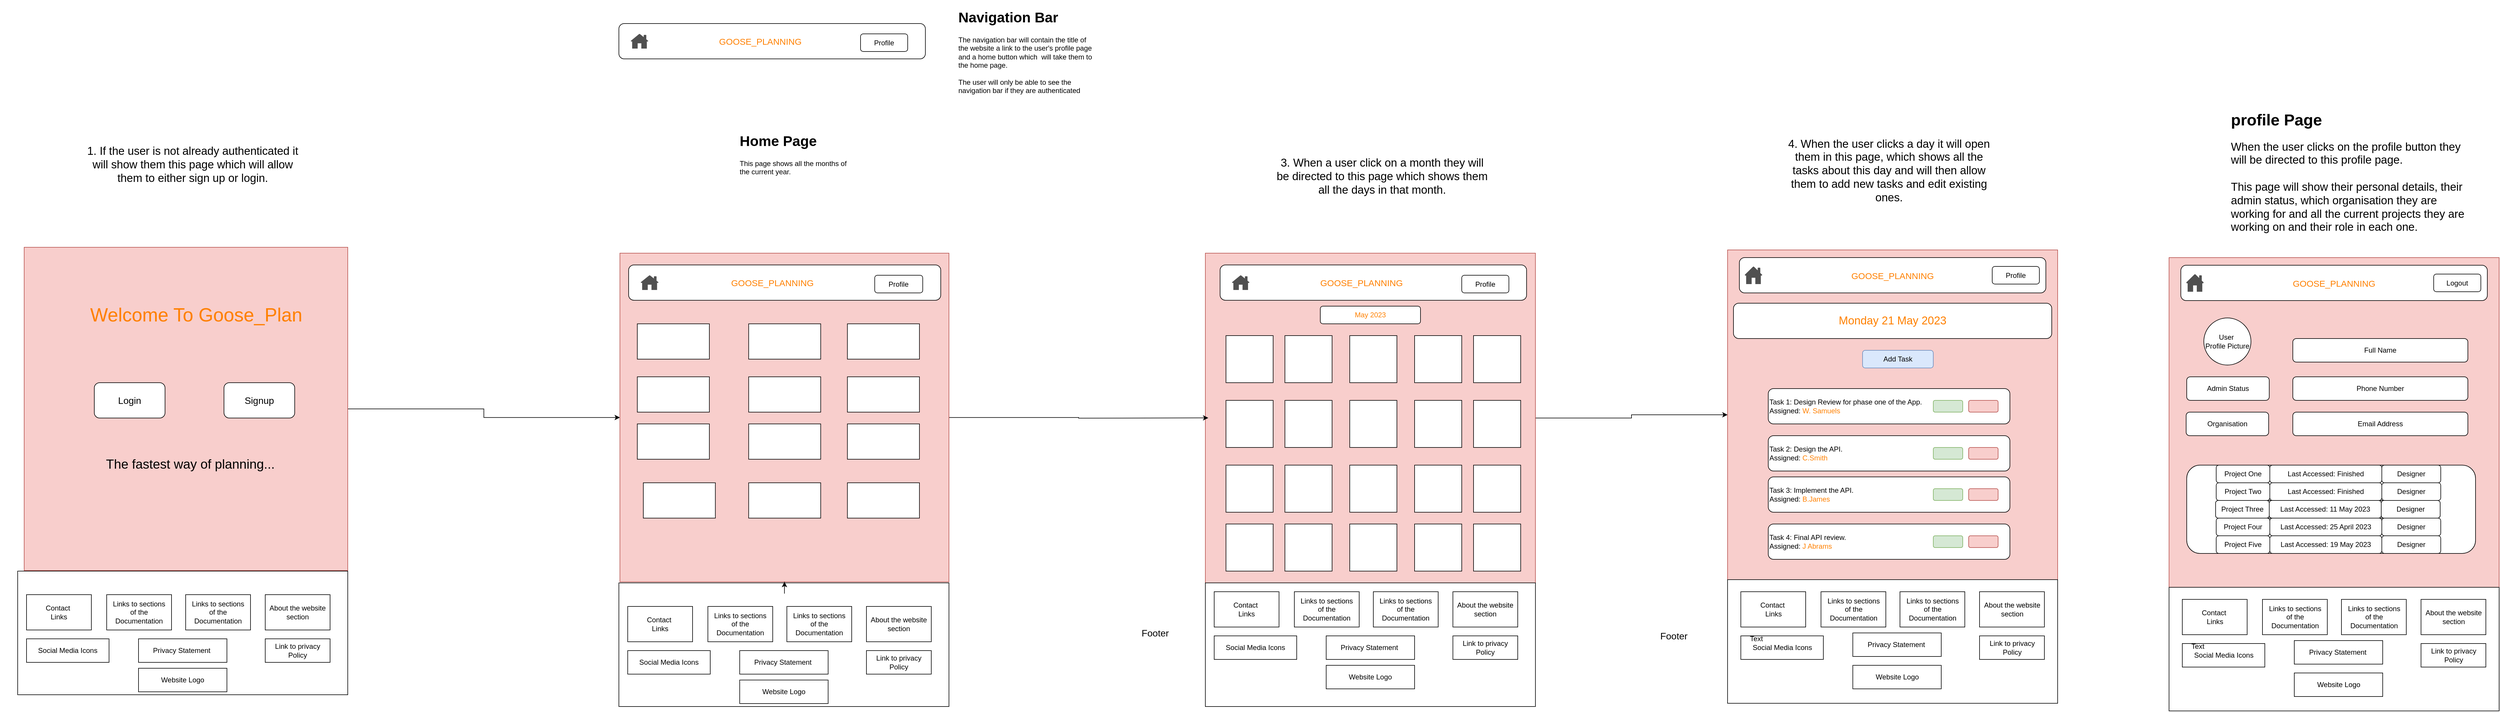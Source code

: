 <mxfile version="21.2.2" type="github">
  <diagram name="Page-1" id="fN_kPUefRSK5LdBiKVOg">
    <mxGraphModel dx="2546" dy="1732" grid="1" gridSize="10" guides="1" tooltips="1" connect="1" arrows="1" fold="1" page="1" pageScale="1" pageWidth="827" pageHeight="1169" math="0" shadow="0">
      <root>
        <mxCell id="0" />
        <mxCell id="1" parent="0" />
        <mxCell id="8TrDZY1N4ZAok5E6qu1y-56" style="edgeStyle=orthogonalEdgeStyle;rounded=0;orthogonalLoop=1;jettySize=auto;html=1;entryX=0;entryY=0.5;entryDx=0;entryDy=0;" edge="1" parent="1" source="8TrDZY1N4ZAok5E6qu1y-13" target="8TrDZY1N4ZAok5E6qu1y-55">
          <mxGeometry relative="1" as="geometry" />
        </mxCell>
        <mxCell id="8TrDZY1N4ZAok5E6qu1y-13" value="" style="whiteSpace=wrap;html=1;aspect=fixed;fillColor=#f8cecc;strokeColor=#b85450;movable=0;resizable=0;rotatable=0;deletable=0;editable=0;locked=1;connectable=0;" vertex="1" parent="1">
          <mxGeometry x="1035" y="10" width="560" height="560" as="geometry" />
        </mxCell>
        <mxCell id="8TrDZY1N4ZAok5E6qu1y-23" value="" style="whiteSpace=wrap;html=1;aspect=fixed;movable=0;resizable=0;rotatable=0;deletable=0;editable=0;locked=1;connectable=0;" vertex="1" parent="1">
          <mxGeometry x="1070" y="150" width="80" height="80" as="geometry" />
        </mxCell>
        <mxCell id="8TrDZY1N4ZAok5E6qu1y-24" value="" style="whiteSpace=wrap;html=1;aspect=fixed;movable=0;resizable=0;rotatable=0;deletable=0;editable=0;locked=1;connectable=0;" vertex="1" parent="1">
          <mxGeometry x="1070" y="370" width="80" height="80" as="geometry" />
        </mxCell>
        <mxCell id="8TrDZY1N4ZAok5E6qu1y-26" value="" style="whiteSpace=wrap;html=1;aspect=fixed;movable=0;resizable=0;rotatable=0;deletable=0;editable=0;locked=1;connectable=0;" vertex="1" parent="1">
          <mxGeometry x="1070" y="260" width="80" height="80" as="geometry" />
        </mxCell>
        <mxCell id="8TrDZY1N4ZAok5E6qu1y-27" value="" style="whiteSpace=wrap;html=1;aspect=fixed;movable=0;resizable=0;rotatable=0;deletable=0;editable=0;locked=1;connectable=0;" vertex="1" parent="1">
          <mxGeometry x="1070" y="470" width="80" height="80" as="geometry" />
        </mxCell>
        <mxCell id="8TrDZY1N4ZAok5E6qu1y-28" value="" style="whiteSpace=wrap;html=1;aspect=fixed;movable=0;resizable=0;rotatable=0;deletable=0;editable=0;locked=1;connectable=0;" vertex="1" parent="1">
          <mxGeometry x="1170" y="260" width="80" height="80" as="geometry" />
        </mxCell>
        <mxCell id="8TrDZY1N4ZAok5E6qu1y-29" value="" style="whiteSpace=wrap;html=1;aspect=fixed;movable=0;resizable=0;rotatable=0;deletable=0;editable=0;locked=1;connectable=0;" vertex="1" parent="1">
          <mxGeometry x="1280" y="260" width="80" height="80" as="geometry" />
        </mxCell>
        <mxCell id="8TrDZY1N4ZAok5E6qu1y-30" value="" style="whiteSpace=wrap;html=1;aspect=fixed;movable=0;resizable=0;rotatable=0;deletable=0;editable=0;locked=1;connectable=0;" vertex="1" parent="1">
          <mxGeometry x="1390" y="260" width="80" height="80" as="geometry" />
        </mxCell>
        <mxCell id="8TrDZY1N4ZAok5E6qu1y-31" value="" style="whiteSpace=wrap;html=1;aspect=fixed;movable=0;resizable=0;rotatable=0;deletable=0;editable=0;locked=1;connectable=0;" vertex="1" parent="1">
          <mxGeometry x="1490" y="260" width="80" height="80" as="geometry" />
        </mxCell>
        <mxCell id="8TrDZY1N4ZAok5E6qu1y-32" value="" style="whiteSpace=wrap;html=1;aspect=fixed;movable=0;resizable=0;rotatable=0;deletable=0;editable=0;locked=1;connectable=0;" vertex="1" parent="1">
          <mxGeometry x="1070" y="370" width="80" height="80" as="geometry" />
        </mxCell>
        <mxCell id="8TrDZY1N4ZAok5E6qu1y-33" value="" style="whiteSpace=wrap;html=1;aspect=fixed;movable=0;resizable=0;rotatable=0;deletable=0;editable=0;locked=1;connectable=0;" vertex="1" parent="1">
          <mxGeometry x="1170" y="370" width="80" height="80" as="geometry" />
        </mxCell>
        <mxCell id="8TrDZY1N4ZAok5E6qu1y-34" value="" style="whiteSpace=wrap;html=1;aspect=fixed;movable=0;resizable=0;rotatable=0;deletable=0;editable=0;locked=1;connectable=0;" vertex="1" parent="1">
          <mxGeometry x="1280" y="370" width="80" height="80" as="geometry" />
        </mxCell>
        <mxCell id="8TrDZY1N4ZAok5E6qu1y-35" value="" style="whiteSpace=wrap;html=1;aspect=fixed;movable=0;resizable=0;rotatable=0;deletable=0;editable=0;locked=1;connectable=0;" vertex="1" parent="1">
          <mxGeometry x="1390" y="370" width="80" height="80" as="geometry" />
        </mxCell>
        <mxCell id="8TrDZY1N4ZAok5E6qu1y-36" value="" style="whiteSpace=wrap;html=1;aspect=fixed;movable=0;resizable=0;rotatable=0;deletable=0;editable=0;locked=1;connectable=0;" vertex="1" parent="1">
          <mxGeometry x="1490" y="370" width="80" height="80" as="geometry" />
        </mxCell>
        <mxCell id="8TrDZY1N4ZAok5E6qu1y-37" value="" style="whiteSpace=wrap;html=1;aspect=fixed;movable=0;resizable=0;rotatable=0;deletable=0;editable=0;locked=1;connectable=0;" vertex="1" parent="1">
          <mxGeometry x="1070" y="470" width="80" height="80" as="geometry" />
        </mxCell>
        <mxCell id="8TrDZY1N4ZAok5E6qu1y-38" value="" style="whiteSpace=wrap;html=1;aspect=fixed;movable=0;resizable=0;rotatable=0;deletable=0;editable=0;locked=1;connectable=0;" vertex="1" parent="1">
          <mxGeometry x="1170" y="470" width="80" height="80" as="geometry" />
        </mxCell>
        <mxCell id="8TrDZY1N4ZAok5E6qu1y-39" value="" style="whiteSpace=wrap;html=1;aspect=fixed;movable=0;resizable=0;rotatable=0;deletable=0;editable=0;locked=1;connectable=0;" vertex="1" parent="1">
          <mxGeometry x="1280" y="470" width="80" height="80" as="geometry" />
        </mxCell>
        <mxCell id="8TrDZY1N4ZAok5E6qu1y-40" value="" style="whiteSpace=wrap;html=1;aspect=fixed;movable=0;resizable=0;rotatable=0;deletable=0;editable=0;locked=1;connectable=0;" vertex="1" parent="1">
          <mxGeometry x="1390" y="470" width="80" height="80" as="geometry" />
        </mxCell>
        <mxCell id="8TrDZY1N4ZAok5E6qu1y-41" value="" style="whiteSpace=wrap;html=1;aspect=fixed;movable=0;resizable=0;rotatable=0;deletable=0;editable=0;locked=1;connectable=0;" vertex="1" parent="1">
          <mxGeometry x="1490" y="470" width="80" height="80" as="geometry" />
        </mxCell>
        <mxCell id="8TrDZY1N4ZAok5E6qu1y-42" value="" style="whiteSpace=wrap;html=1;aspect=fixed;movable=0;resizable=0;rotatable=0;deletable=0;editable=0;locked=1;connectable=0;" vertex="1" parent="1">
          <mxGeometry x="1070" y="150" width="80" height="80" as="geometry" />
        </mxCell>
        <mxCell id="8TrDZY1N4ZAok5E6qu1y-43" value="" style="whiteSpace=wrap;html=1;aspect=fixed;movable=0;resizable=0;rotatable=0;deletable=0;editable=0;locked=1;connectable=0;" vertex="1" parent="1">
          <mxGeometry x="1170" y="150" width="80" height="80" as="geometry" />
        </mxCell>
        <mxCell id="8TrDZY1N4ZAok5E6qu1y-44" value="" style="whiteSpace=wrap;html=1;aspect=fixed;movable=0;resizable=0;rotatable=0;deletable=0;editable=0;locked=1;connectable=0;" vertex="1" parent="1">
          <mxGeometry x="1280" y="150" width="80" height="80" as="geometry" />
        </mxCell>
        <mxCell id="8TrDZY1N4ZAok5E6qu1y-45" value="" style="whiteSpace=wrap;html=1;aspect=fixed;movable=0;resizable=0;rotatable=0;deletable=0;editable=0;locked=1;connectable=0;" vertex="1" parent="1">
          <mxGeometry x="1390" y="150" width="80" height="80" as="geometry" />
        </mxCell>
        <mxCell id="8TrDZY1N4ZAok5E6qu1y-46" value="" style="whiteSpace=wrap;html=1;aspect=fixed;movable=0;resizable=0;rotatable=0;deletable=0;editable=0;locked=1;connectable=0;" vertex="1" parent="1">
          <mxGeometry x="1490" y="150" width="80" height="80" as="geometry" />
        </mxCell>
        <mxCell id="8TrDZY1N4ZAok5E6qu1y-52" value="&lt;font style=&quot;font-size: 19px;&quot;&gt;3. When a user click on a month they will be directed to this page which shows them all the days in that month.&lt;/font&gt;" style="text;strokeColor=none;align=center;fillColor=none;html=1;verticalAlign=middle;whiteSpace=wrap;rounded=0;" vertex="1" parent="1">
          <mxGeometry x="1150" y="-230" width="370" height="220" as="geometry" />
        </mxCell>
        <mxCell id="8TrDZY1N4ZAok5E6qu1y-53" value="&lt;font style=&quot;font-size: 19px;&quot;&gt;1. If the user is not already authenticated it will show them this page which will allow them to either sign up or login.&lt;/font&gt;" style="text;strokeColor=none;align=center;fillColor=none;html=1;verticalAlign=middle;whiteSpace=wrap;rounded=0;" vertex="1" parent="1">
          <mxGeometry x="-868.5" y="-250" width="370" height="220" as="geometry" />
        </mxCell>
        <mxCell id="8TrDZY1N4ZAok5E6qu1y-55" value="" style="whiteSpace=wrap;html=1;aspect=fixed;fillColor=#f8cecc;strokeColor=#b85450;movable=1;resizable=1;rotatable=1;deletable=1;editable=1;locked=0;connectable=1;labelBackgroundColor=#FFFFFF;" vertex="1" parent="1">
          <mxGeometry x="1921" y="4.5" width="560" height="560" as="geometry" />
        </mxCell>
        <mxCell id="8TrDZY1N4ZAok5E6qu1y-57" value="&lt;span style=&quot;font-size: 19px;&quot;&gt;4. When the user clicks a day it will open them in this page, which shows all the tasks about this day and will then allow them to add new tasks and edit existing ones.&lt;/span&gt;" style="text;strokeColor=none;align=center;fillColor=none;html=1;verticalAlign=middle;whiteSpace=wrap;rounded=0;" vertex="1" parent="1">
          <mxGeometry x="2010" y="-240" width="370" height="220" as="geometry" />
        </mxCell>
        <mxCell id="8TrDZY1N4ZAok5E6qu1y-59" value="&lt;font color=&quot;#ff8000&quot;&gt;Monday 21 May 2023&lt;/font&gt;" style="rounded=1;whiteSpace=wrap;html=1;strokeWidth=1;fontSize=19;" vertex="1" parent="1">
          <mxGeometry x="1931" y="95" width="540" height="60" as="geometry" />
        </mxCell>
        <mxCell id="8TrDZY1N4ZAok5E6qu1y-60" value="Task 1: Design Review for phase one of the App.&lt;br&gt;Assigned: &lt;font color=&quot;#ff8000&quot;&gt;W. Samuels&lt;/font&gt;" style="rounded=1;whiteSpace=wrap;html=1;align=left;movable=1;resizable=1;rotatable=1;deletable=1;editable=1;locked=0;connectable=1;" vertex="1" parent="1">
          <mxGeometry x="1990" y="240" width="410" height="60" as="geometry" />
        </mxCell>
        <mxCell id="8TrDZY1N4ZAok5E6qu1y-61" value="" style="rounded=1;whiteSpace=wrap;html=1;fillColor=#d5e8d4;strokeColor=#82b366;movable=1;resizable=1;rotatable=1;deletable=1;editable=1;locked=0;connectable=1;" vertex="1" parent="1">
          <mxGeometry x="2270" y="260" width="50" height="20" as="geometry" />
        </mxCell>
        <mxCell id="8TrDZY1N4ZAok5E6qu1y-62" value="" style="rounded=1;whiteSpace=wrap;html=1;fillColor=#f8cecc;strokeColor=#b85450;movable=1;resizable=1;rotatable=1;deletable=1;editable=1;locked=0;connectable=1;" vertex="1" parent="1">
          <mxGeometry x="2330" y="260" width="50" height="20" as="geometry" />
        </mxCell>
        <mxCell id="8TrDZY1N4ZAok5E6qu1y-63" value="Task 3: Implement the API.&lt;br&gt;Assigned:&lt;font color=&quot;#ff8000&quot;&gt; B.James&lt;/font&gt;" style="rounded=1;whiteSpace=wrap;html=1;align=left;movable=1;resizable=1;rotatable=1;deletable=1;editable=1;locked=0;connectable=1;" vertex="1" parent="1">
          <mxGeometry x="1990" y="390" width="410" height="60" as="geometry" />
        </mxCell>
        <mxCell id="8TrDZY1N4ZAok5E6qu1y-64" value="Task 4: Final API review.&lt;br&gt;Assigned: &lt;font color=&quot;#ff8000&quot;&gt;J Abrams&lt;/font&gt;" style="rounded=1;whiteSpace=wrap;html=1;align=left;movable=1;resizable=1;rotatable=1;deletable=1;editable=1;locked=0;connectable=1;" vertex="1" parent="1">
          <mxGeometry x="1990" y="470" width="410" height="60" as="geometry" />
        </mxCell>
        <mxCell id="8TrDZY1N4ZAok5E6qu1y-65" value="Task 2: Design the API.&lt;br&gt;Assigned: &lt;font color=&quot;#ff8000&quot;&gt;C.Smith&lt;/font&gt;" style="rounded=1;whiteSpace=wrap;html=1;align=left;movable=1;resizable=1;rotatable=1;deletable=1;editable=1;locked=0;connectable=1;" vertex="1" parent="1">
          <mxGeometry x="1990" y="320" width="410" height="60" as="geometry" />
        </mxCell>
        <mxCell id="8TrDZY1N4ZAok5E6qu1y-66" value="" style="rounded=1;whiteSpace=wrap;html=1;fillColor=#d5e8d4;strokeColor=#82b366;movable=1;resizable=1;rotatable=1;deletable=1;editable=1;locked=0;connectable=1;" vertex="1" parent="1">
          <mxGeometry x="2270" y="340" width="50" height="20" as="geometry" />
        </mxCell>
        <mxCell id="8TrDZY1N4ZAok5E6qu1y-67" value="" style="rounded=1;whiteSpace=wrap;html=1;fillColor=#d5e8d4;strokeColor=#82b366;movable=1;resizable=1;rotatable=1;deletable=1;editable=1;locked=0;connectable=1;" vertex="1" parent="1">
          <mxGeometry x="2270" y="410" width="50" height="20" as="geometry" />
        </mxCell>
        <mxCell id="8TrDZY1N4ZAok5E6qu1y-68" value="" style="rounded=1;whiteSpace=wrap;html=1;fillColor=#d5e8d4;strokeColor=#82b366;movable=1;resizable=1;rotatable=1;deletable=1;editable=1;locked=0;connectable=1;" vertex="1" parent="1">
          <mxGeometry x="2270" y="490" width="50" height="20" as="geometry" />
        </mxCell>
        <mxCell id="8TrDZY1N4ZAok5E6qu1y-69" value="" style="rounded=1;whiteSpace=wrap;html=1;fillColor=#f8cecc;strokeColor=#b85450;movable=1;resizable=1;rotatable=1;deletable=1;editable=1;locked=0;connectable=1;" vertex="1" parent="1">
          <mxGeometry x="2330" y="340" width="50" height="20" as="geometry" />
        </mxCell>
        <mxCell id="8TrDZY1N4ZAok5E6qu1y-70" value="" style="rounded=1;whiteSpace=wrap;html=1;fillColor=#f8cecc;strokeColor=#b85450;movable=1;resizable=1;rotatable=1;deletable=1;editable=1;locked=0;connectable=1;" vertex="1" parent="1">
          <mxGeometry x="2330" y="410" width="50" height="20" as="geometry" />
        </mxCell>
        <mxCell id="8TrDZY1N4ZAok5E6qu1y-71" value="" style="rounded=1;whiteSpace=wrap;html=1;fillColor=#f8cecc;strokeColor=#b85450;movable=1;resizable=1;rotatable=1;deletable=1;editable=1;locked=0;connectable=1;" vertex="1" parent="1">
          <mxGeometry x="2330" y="490" width="50" height="20" as="geometry" />
        </mxCell>
        <mxCell id="8TrDZY1N4ZAok5E6qu1y-72" value="Add Task" style="rounded=1;whiteSpace=wrap;html=1;fillColor=#dae8fc;strokeColor=#6c8ebf;" vertex="1" parent="1">
          <mxGeometry x="2150" y="175" width="120" height="30" as="geometry" />
        </mxCell>
        <mxCell id="8TrDZY1N4ZAok5E6qu1y-84" value="" style="rounded=1;whiteSpace=wrap;html=1;fontColor=#0000FF;labelBackgroundColor=#0000FF;" vertex="1" parent="1">
          <mxGeometry x="1941" y="17.5" width="520" height="60" as="geometry" />
        </mxCell>
        <mxCell id="8TrDZY1N4ZAok5E6qu1y-85" value="Profile" style="rounded=1;whiteSpace=wrap;html=1;" vertex="1" parent="1">
          <mxGeometry x="2370" y="32.5" width="80" height="30" as="geometry" />
        </mxCell>
        <mxCell id="8TrDZY1N4ZAok5E6qu1y-86" value="" style="sketch=0;pointerEvents=1;shadow=0;dashed=0;html=1;strokeColor=none;fillColor=#505050;labelPosition=center;verticalLabelPosition=bottom;verticalAlign=top;outlineConnect=0;align=center;shape=mxgraph.office.concepts.home;" vertex="1" parent="1">
          <mxGeometry x="1950" y="32.5" width="30" height="30" as="geometry" />
        </mxCell>
        <mxCell id="8TrDZY1N4ZAok5E6qu1y-87" value="GOOSE_PLANNING" style="text;html=1;strokeColor=none;fillColor=none;align=center;verticalAlign=middle;whiteSpace=wrap;rounded=0;fontSize=15;fontColor=#FF8000;" vertex="1" parent="1">
          <mxGeometry x="2171" y="32.5" width="60" height="30" as="geometry" />
        </mxCell>
        <mxCell id="8TrDZY1N4ZAok5E6qu1y-88" value="May 2023" style="rounded=1;whiteSpace=wrap;html=1;fontColor=#FF8000;" vertex="1" parent="1">
          <mxGeometry x="1230" y="100" width="170" height="30" as="geometry" />
        </mxCell>
        <mxCell id="8TrDZY1N4ZAok5E6qu1y-90" value="" style="rounded=0;whiteSpace=wrap;html=1;" vertex="1" parent="1">
          <mxGeometry x="1035" y="570" width="560" height="210" as="geometry" />
        </mxCell>
        <mxCell id="8TrDZY1N4ZAok5E6qu1y-113" value="" style="rounded=0;whiteSpace=wrap;html=1;container=1;" vertex="1" parent="1">
          <mxGeometry x="1921" y="564.5" width="560" height="210" as="geometry">
            <mxRectangle x="1921" y="564.5" width="50" height="40" as="alternateBounds" />
          </mxGeometry>
        </mxCell>
        <mxCell id="8TrDZY1N4ZAok5E6qu1y-114" value="" style="group" vertex="1" connectable="0" parent="8TrDZY1N4ZAok5E6qu1y-113">
          <mxGeometry x="22.5" y="20.5" width="515" height="165" as="geometry" />
        </mxCell>
        <mxCell id="8TrDZY1N4ZAok5E6qu1y-105" value="Contact&amp;nbsp;&lt;br&gt;Links" style="rounded=0;whiteSpace=wrap;html=1;" vertex="1" parent="8TrDZY1N4ZAok5E6qu1y-114">
          <mxGeometry width="110" height="60" as="geometry" />
        </mxCell>
        <mxCell id="8TrDZY1N4ZAok5E6qu1y-106" value="Links to sections&lt;br&gt;of the Documentation" style="rounded=0;whiteSpace=wrap;html=1;" vertex="1" parent="8TrDZY1N4ZAok5E6qu1y-114">
          <mxGeometry x="136" width="110" height="60" as="geometry" />
        </mxCell>
        <mxCell id="8TrDZY1N4ZAok5E6qu1y-108" value="Links to sections&lt;br&gt;of the Documentation" style="rounded=0;whiteSpace=wrap;html=1;" vertex="1" parent="8TrDZY1N4ZAok5E6qu1y-114">
          <mxGeometry x="270" width="110" height="60" as="geometry" />
        </mxCell>
        <mxCell id="8TrDZY1N4ZAok5E6qu1y-109" value="Social Media Icons" style="rounded=0;whiteSpace=wrap;html=1;" vertex="1" parent="8TrDZY1N4ZAok5E6qu1y-114">
          <mxGeometry y="75" width="140" height="40" as="geometry" />
        </mxCell>
        <mxCell id="8TrDZY1N4ZAok5E6qu1y-110" value="Link to privacy Policy" style="rounded=0;whiteSpace=wrap;html=1;" vertex="1" parent="8TrDZY1N4ZAok5E6qu1y-114">
          <mxGeometry x="405" y="75" width="110" height="40" as="geometry" />
        </mxCell>
        <mxCell id="8TrDZY1N4ZAok5E6qu1y-111" value="About the website section" style="rounded=0;whiteSpace=wrap;html=1;" vertex="1" parent="8TrDZY1N4ZAok5E6qu1y-114">
          <mxGeometry x="405" width="110" height="60" as="geometry" />
        </mxCell>
        <mxCell id="8TrDZY1N4ZAok5E6qu1y-112" value="Website Logo" style="rounded=0;whiteSpace=wrap;html=1;" vertex="1" parent="8TrDZY1N4ZAok5E6qu1y-114">
          <mxGeometry x="190" y="125" width="150" height="40" as="geometry" />
        </mxCell>
        <mxCell id="8TrDZY1N4ZAok5E6qu1y-107" value="Privacy Statement&amp;nbsp;" style="rounded=0;whiteSpace=wrap;html=1;container=0;" vertex="1" parent="8TrDZY1N4ZAok5E6qu1y-114">
          <mxGeometry x="190" y="70" width="150" height="40" as="geometry">
            <mxRectangle x="200" y="90.5" width="140" height="30" as="alternateBounds" />
          </mxGeometry>
        </mxCell>
        <mxCell id="8TrDZY1N4ZAok5E6qu1y-115" value="" style="group" vertex="1" connectable="0" parent="1">
          <mxGeometry x="1035" y="550" width="560" height="210" as="geometry" />
        </mxCell>
        <mxCell id="8TrDZY1N4ZAok5E6qu1y-95" value="Contact&amp;nbsp;&lt;br&gt;Links" style="rounded=0;whiteSpace=wrap;html=1;" vertex="1" parent="8TrDZY1N4ZAok5E6qu1y-115">
          <mxGeometry x="15" y="35" width="110" height="60" as="geometry" />
        </mxCell>
        <mxCell id="8TrDZY1N4ZAok5E6qu1y-96" value="Links to sections&lt;br&gt;of the Documentation" style="rounded=0;whiteSpace=wrap;html=1;" vertex="1" parent="8TrDZY1N4ZAok5E6qu1y-115">
          <mxGeometry x="151" y="35" width="110" height="60" as="geometry" />
        </mxCell>
        <mxCell id="8TrDZY1N4ZAok5E6qu1y-97" value="Privacy Statement&amp;nbsp;" style="rounded=0;whiteSpace=wrap;html=1;" vertex="1" parent="8TrDZY1N4ZAok5E6qu1y-115">
          <mxGeometry x="205" y="110" width="150" height="40" as="geometry" />
        </mxCell>
        <mxCell id="8TrDZY1N4ZAok5E6qu1y-98" value="Links to sections&lt;br&gt;of the Documentation" style="rounded=0;whiteSpace=wrap;html=1;" vertex="1" parent="8TrDZY1N4ZAok5E6qu1y-115">
          <mxGeometry x="285" y="35" width="110" height="60" as="geometry" />
        </mxCell>
        <mxCell id="8TrDZY1N4ZAok5E6qu1y-99" value="Social Media Icons" style="rounded=0;whiteSpace=wrap;html=1;" vertex="1" parent="8TrDZY1N4ZAok5E6qu1y-115">
          <mxGeometry x="15" y="110" width="140" height="40" as="geometry" />
        </mxCell>
        <mxCell id="8TrDZY1N4ZAok5E6qu1y-100" value="Link to privacy Policy" style="rounded=0;whiteSpace=wrap;html=1;" vertex="1" parent="8TrDZY1N4ZAok5E6qu1y-115">
          <mxGeometry x="420" y="110" width="110" height="40" as="geometry" />
        </mxCell>
        <mxCell id="8TrDZY1N4ZAok5E6qu1y-101" value="About the website section" style="rounded=0;whiteSpace=wrap;html=1;" vertex="1" parent="8TrDZY1N4ZAok5E6qu1y-115">
          <mxGeometry x="420" y="35" width="110" height="60" as="geometry" />
        </mxCell>
        <mxCell id="8TrDZY1N4ZAok5E6qu1y-103" value="Website Logo" style="rounded=0;whiteSpace=wrap;html=1;" vertex="1" parent="8TrDZY1N4ZAok5E6qu1y-115">
          <mxGeometry x="205" y="160" width="150" height="40" as="geometry" />
        </mxCell>
        <mxCell id="8TrDZY1N4ZAok5E6qu1y-116" value="Text" style="text;html=1;strokeColor=none;fillColor=none;align=center;verticalAlign=middle;whiteSpace=wrap;rounded=0;" vertex="1" parent="1">
          <mxGeometry x="1940" y="650" width="60" height="30" as="geometry" />
        </mxCell>
        <mxCell id="8TrDZY1N4ZAok5E6qu1y-118" value="Footer" style="text;html=1;strokeColor=none;fillColor=none;align=center;verticalAlign=middle;whiteSpace=wrap;rounded=0;fontSize=16;" vertex="1" parent="1">
          <mxGeometry x="1780" y="640" width="100" height="40" as="geometry" />
        </mxCell>
        <mxCell id="8TrDZY1N4ZAok5E6qu1y-119" value="Footer" style="text;html=1;strokeColor=none;fillColor=none;align=center;verticalAlign=middle;whiteSpace=wrap;rounded=0;fontSize=16;" vertex="1" parent="1">
          <mxGeometry x="900" y="635" width="100" height="40" as="geometry" />
        </mxCell>
        <mxCell id="8TrDZY1N4ZAok5E6qu1y-120" value="" style="group" vertex="1" connectable="0" parent="1">
          <mxGeometry x="1060" y="30" width="520" height="60" as="geometry" />
        </mxCell>
        <mxCell id="8TrDZY1N4ZAok5E6qu1y-78" value="" style="rounded=1;whiteSpace=wrap;html=1;" vertex="1" parent="8TrDZY1N4ZAok5E6qu1y-120">
          <mxGeometry width="520" height="60" as="geometry" />
        </mxCell>
        <mxCell id="8TrDZY1N4ZAok5E6qu1y-79" value="GOOSE_PLANNING" style="text;html=1;strokeColor=none;fillColor=none;align=center;verticalAlign=middle;whiteSpace=wrap;rounded=0;fontColor=#FF8000;fontSize=15;" vertex="1" parent="8TrDZY1N4ZAok5E6qu1y-120">
          <mxGeometry x="210" y="15" width="60" height="30" as="geometry" />
        </mxCell>
        <mxCell id="8TrDZY1N4ZAok5E6qu1y-82" value="" style="sketch=0;pointerEvents=1;shadow=0;dashed=0;html=1;strokeColor=none;fillColor=#505050;labelPosition=center;verticalLabelPosition=bottom;verticalAlign=top;outlineConnect=0;align=center;shape=mxgraph.office.concepts.home;" vertex="1" parent="8TrDZY1N4ZAok5E6qu1y-120">
          <mxGeometry x="20" y="17.5" width="30" height="25" as="geometry" />
        </mxCell>
        <mxCell id="8TrDZY1N4ZAok5E6qu1y-83" value="Profile" style="rounded=1;whiteSpace=wrap;html=1;" vertex="1" parent="8TrDZY1N4ZAok5E6qu1y-120">
          <mxGeometry x="410" y="17.5" width="80" height="30" as="geometry" />
        </mxCell>
        <mxCell id="8TrDZY1N4ZAok5E6qu1y-121" value="" style="group" vertex="1" connectable="0" parent="1">
          <mxGeometry x="40" y="-380" width="520" height="60" as="geometry" />
        </mxCell>
        <mxCell id="8TrDZY1N4ZAok5E6qu1y-122" value="" style="rounded=1;whiteSpace=wrap;html=1;" vertex="1" parent="8TrDZY1N4ZAok5E6qu1y-121">
          <mxGeometry width="520" height="60" as="geometry" />
        </mxCell>
        <mxCell id="8TrDZY1N4ZAok5E6qu1y-123" value="GOOSE_PLANNING" style="text;html=1;strokeColor=none;fillColor=none;align=center;verticalAlign=middle;whiteSpace=wrap;rounded=0;fontColor=#FF8000;fontSize=15;" vertex="1" parent="8TrDZY1N4ZAok5E6qu1y-121">
          <mxGeometry x="210" y="15" width="60" height="30" as="geometry" />
        </mxCell>
        <mxCell id="8TrDZY1N4ZAok5E6qu1y-124" value="" style="sketch=0;pointerEvents=1;shadow=0;dashed=0;html=1;strokeColor=none;fillColor=#505050;labelPosition=center;verticalLabelPosition=bottom;verticalAlign=top;outlineConnect=0;align=center;shape=mxgraph.office.concepts.home;" vertex="1" parent="8TrDZY1N4ZAok5E6qu1y-121">
          <mxGeometry x="20" y="17.5" width="30" height="25" as="geometry" />
        </mxCell>
        <mxCell id="8TrDZY1N4ZAok5E6qu1y-125" value="Profile" style="rounded=1;whiteSpace=wrap;html=1;" vertex="1" parent="8TrDZY1N4ZAok5E6qu1y-121">
          <mxGeometry x="410" y="17.5" width="80" height="30" as="geometry" />
        </mxCell>
        <mxCell id="8TrDZY1N4ZAok5E6qu1y-126" value="&lt;h1&gt;Navigation Bar&lt;/h1&gt;&lt;div&gt;The navigation bar will contain the title of the website a link to the user&#39;s profile page and a home button which&amp;nbsp; will take them to the home page.&lt;/div&gt;&lt;div&gt;&lt;br&gt;&lt;/div&gt;&lt;div&gt;The user will only be able to see the navigation bar if they are authenticated&lt;/div&gt;" style="text;html=1;strokeColor=none;fillColor=none;spacing=5;spacingTop=-20;whiteSpace=wrap;overflow=hidden;rounded=0;" vertex="1" parent="1">
          <mxGeometry x="611" y="-410" width="239" height="160" as="geometry" />
        </mxCell>
        <mxCell id="8TrDZY1N4ZAok5E6qu1y-154" value="" style="group" vertex="1" connectable="0" parent="1">
          <mxGeometry x="40" y="570" width="821" height="220" as="geometry" />
        </mxCell>
        <mxCell id="8TrDZY1N4ZAok5E6qu1y-155" value="Contact&amp;nbsp;&lt;br&gt;Links" style="rounded=0;whiteSpace=wrap;html=1;" vertex="1" parent="8TrDZY1N4ZAok5E6qu1y-154">
          <mxGeometry x="15" y="35" width="110" height="60" as="geometry" />
        </mxCell>
        <mxCell id="8TrDZY1N4ZAok5E6qu1y-156" value="Links to sections&lt;br&gt;of the Documentation" style="rounded=0;whiteSpace=wrap;html=1;" vertex="1" parent="8TrDZY1N4ZAok5E6qu1y-154">
          <mxGeometry x="151" y="35" width="110" height="60" as="geometry" />
        </mxCell>
        <mxCell id="8TrDZY1N4ZAok5E6qu1y-157" value="Privacy Statement&amp;nbsp;" style="rounded=0;whiteSpace=wrap;html=1;" vertex="1" parent="8TrDZY1N4ZAok5E6qu1y-154">
          <mxGeometry x="205" y="110" width="150" height="40" as="geometry" />
        </mxCell>
        <mxCell id="8TrDZY1N4ZAok5E6qu1y-158" value="Links to sections&lt;br&gt;of the Documentation" style="rounded=0;whiteSpace=wrap;html=1;" vertex="1" parent="8TrDZY1N4ZAok5E6qu1y-154">
          <mxGeometry x="285" y="35" width="110" height="60" as="geometry" />
        </mxCell>
        <mxCell id="8TrDZY1N4ZAok5E6qu1y-159" value="Social Media Icons" style="rounded=0;whiteSpace=wrap;html=1;" vertex="1" parent="8TrDZY1N4ZAok5E6qu1y-154">
          <mxGeometry x="15" y="110" width="140" height="40" as="geometry" />
        </mxCell>
        <mxCell id="8TrDZY1N4ZAok5E6qu1y-160" value="Link to privacy Policy" style="rounded=0;whiteSpace=wrap;html=1;" vertex="1" parent="8TrDZY1N4ZAok5E6qu1y-154">
          <mxGeometry x="420" y="110" width="110" height="40" as="geometry" />
        </mxCell>
        <mxCell id="8TrDZY1N4ZAok5E6qu1y-161" value="About the website section" style="rounded=0;whiteSpace=wrap;html=1;" vertex="1" parent="8TrDZY1N4ZAok5E6qu1y-154">
          <mxGeometry x="420" y="35" width="110" height="60" as="geometry" />
        </mxCell>
        <mxCell id="8TrDZY1N4ZAok5E6qu1y-162" value="Website Logo" style="rounded=0;whiteSpace=wrap;html=1;" vertex="1" parent="8TrDZY1N4ZAok5E6qu1y-154">
          <mxGeometry x="205" y="160" width="150" height="40" as="geometry" />
        </mxCell>
        <mxCell id="8TrDZY1N4ZAok5E6qu1y-163" value="" style="rounded=0;whiteSpace=wrap;html=1;" vertex="1" parent="8TrDZY1N4ZAok5E6qu1y-154">
          <mxGeometry width="560" height="210" as="geometry" />
        </mxCell>
        <mxCell id="8TrDZY1N4ZAok5E6qu1y-164" value="" style="group" vertex="1" connectable="0" parent="8TrDZY1N4ZAok5E6qu1y-154">
          <mxGeometry y="5" width="560" height="210" as="geometry" />
        </mxCell>
        <mxCell id="8TrDZY1N4ZAok5E6qu1y-165" value="Contact&amp;nbsp;&lt;br&gt;Links" style="rounded=0;whiteSpace=wrap;html=1;" vertex="1" parent="8TrDZY1N4ZAok5E6qu1y-164">
          <mxGeometry x="15" y="35" width="110" height="60" as="geometry" />
        </mxCell>
        <mxCell id="8TrDZY1N4ZAok5E6qu1y-166" value="Links to sections&lt;br&gt;of the Documentation" style="rounded=0;whiteSpace=wrap;html=1;" vertex="1" parent="8TrDZY1N4ZAok5E6qu1y-164">
          <mxGeometry x="151" y="35" width="110" height="60" as="geometry" />
        </mxCell>
        <mxCell id="8TrDZY1N4ZAok5E6qu1y-167" value="Privacy Statement&amp;nbsp;" style="rounded=0;whiteSpace=wrap;html=1;" vertex="1" parent="8TrDZY1N4ZAok5E6qu1y-164">
          <mxGeometry x="205" y="110" width="150" height="40" as="geometry" />
        </mxCell>
        <mxCell id="8TrDZY1N4ZAok5E6qu1y-168" value="Links to sections&lt;br&gt;of the Documentation" style="rounded=0;whiteSpace=wrap;html=1;" vertex="1" parent="8TrDZY1N4ZAok5E6qu1y-164">
          <mxGeometry x="285" y="35" width="110" height="60" as="geometry" />
        </mxCell>
        <mxCell id="8TrDZY1N4ZAok5E6qu1y-169" value="Social Media Icons" style="rounded=0;whiteSpace=wrap;html=1;" vertex="1" parent="8TrDZY1N4ZAok5E6qu1y-164">
          <mxGeometry x="15" y="110" width="140" height="40" as="geometry" />
        </mxCell>
        <mxCell id="8TrDZY1N4ZAok5E6qu1y-170" value="Link to privacy Policy" style="rounded=0;whiteSpace=wrap;html=1;" vertex="1" parent="8TrDZY1N4ZAok5E6qu1y-164">
          <mxGeometry x="420" y="110" width="110" height="40" as="geometry" />
        </mxCell>
        <mxCell id="8TrDZY1N4ZAok5E6qu1y-171" value="About the website section" style="rounded=0;whiteSpace=wrap;html=1;" vertex="1" parent="8TrDZY1N4ZAok5E6qu1y-164">
          <mxGeometry x="420" y="35" width="110" height="60" as="geometry" />
        </mxCell>
        <mxCell id="8TrDZY1N4ZAok5E6qu1y-172" value="Website Logo" style="rounded=0;whiteSpace=wrap;html=1;" vertex="1" parent="8TrDZY1N4ZAok5E6qu1y-164">
          <mxGeometry x="205" y="160" width="150" height="40" as="geometry" />
        </mxCell>
        <mxCell id="8TrDZY1N4ZAok5E6qu1y-135" style="edgeStyle=orthogonalEdgeStyle;rounded=0;orthogonalLoop=1;jettySize=auto;html=1;entryX=0;entryY=0.5;entryDx=0;entryDy=0;exitX=1;exitY=0.5;exitDx=0;exitDy=0;" edge="1" parent="1" source="WnF0JKDLOTkhBMKJS6SP-1" target="8TrDZY1N4ZAok5E6qu1y-129">
          <mxGeometry relative="1" as="geometry" />
        </mxCell>
        <mxCell id="8TrDZY1N4ZAok5E6qu1y-127" value="" style="group;movable=0;resizable=0;rotatable=0;deletable=0;editable=0;locked=1;connectable=0;" vertex="1" connectable="0" parent="1">
          <mxGeometry x="-1010" width="653" height="549" as="geometry" />
        </mxCell>
        <mxCell id="WnF0JKDLOTkhBMKJS6SP-1" value="" style="whiteSpace=wrap;html=1;aspect=fixed;fillColor=#f8cecc;strokeColor=#b85450;movable=1;resizable=1;rotatable=1;deletable=1;editable=1;locked=0;connectable=1;" parent="8TrDZY1N4ZAok5E6qu1y-127" vertex="1">
          <mxGeometry x="41" width="549" height="549" as="geometry" />
        </mxCell>
        <mxCell id="8TrDZY1N4ZAok5E6qu1y-5" value="Login" style="rounded=1;whiteSpace=wrap;html=1;fontSize=16;movable=1;resizable=1;rotatable=1;deletable=1;editable=1;locked=0;connectable=1;" vertex="1" parent="8TrDZY1N4ZAok5E6qu1y-127">
          <mxGeometry x="160" y="230" width="120" height="60" as="geometry" />
        </mxCell>
        <mxCell id="8TrDZY1N4ZAok5E6qu1y-6" value="Signup" style="rounded=1;whiteSpace=wrap;html=1;fontSize=16;movable=1;resizable=1;rotatable=1;deletable=1;editable=1;locked=0;connectable=1;" vertex="1" parent="8TrDZY1N4ZAok5E6qu1y-127">
          <mxGeometry x="380" y="230" width="120" height="60" as="geometry" />
        </mxCell>
        <mxCell id="8TrDZY1N4ZAok5E6qu1y-7" value="Welcome To Goose_Plan" style="text;strokeColor=none;align=center;fillColor=none;html=1;verticalAlign=middle;whiteSpace=wrap;rounded=0;fontSize=32;movable=1;resizable=1;rotatable=1;deletable=1;editable=1;locked=0;connectable=1;fontColor=#FF8000;" vertex="1" parent="8TrDZY1N4ZAok5E6qu1y-127">
          <mxGeometry x="13" y="40" width="640" height="150" as="geometry" />
        </mxCell>
        <mxCell id="8TrDZY1N4ZAok5E6qu1y-8" value="&lt;font style=&quot;font-size: 22px;&quot;&gt;The fastest way of planning...&lt;/font&gt;" style="text;strokeColor=none;align=center;fillColor=none;html=1;verticalAlign=middle;whiteSpace=wrap;rounded=0;fontSize=32;movable=1;resizable=1;rotatable=1;deletable=1;editable=1;locked=0;connectable=1;" vertex="1" parent="8TrDZY1N4ZAok5E6qu1y-127">
          <mxGeometry y="300" width="646" height="130" as="geometry" />
        </mxCell>
        <mxCell id="8TrDZY1N4ZAok5E6qu1y-9" style="edgeStyle=orthogonalEdgeStyle;rounded=0;orthogonalLoop=1;jettySize=auto;html=1;exitX=0.5;exitY=1;exitDx=0;exitDy=0;movable=0;resizable=0;rotatable=0;deletable=0;editable=0;locked=1;connectable=0;" edge="1" parent="8TrDZY1N4ZAok5E6qu1y-127" source="WnF0JKDLOTkhBMKJS6SP-1" target="WnF0JKDLOTkhBMKJS6SP-1">
          <mxGeometry relative="1" as="geometry" />
        </mxCell>
        <mxCell id="8TrDZY1N4ZAok5E6qu1y-128" value="" style="group;fontColor=#FF8000;" vertex="1" connectable="0" parent="1">
          <mxGeometry y="10" width="665" height="558.25" as="geometry" />
        </mxCell>
        <mxCell id="8TrDZY1N4ZAok5E6qu1y-173" style="edgeStyle=orthogonalEdgeStyle;rounded=0;orthogonalLoop=1;jettySize=auto;html=1;exitX=1;exitY=0.5;exitDx=0;exitDy=0;" edge="1" parent="8TrDZY1N4ZAok5E6qu1y-128" source="8TrDZY1N4ZAok5E6qu1y-129">
          <mxGeometry relative="1" as="geometry">
            <mxPoint x="1040.0" y="279.75" as="targetPoint" />
          </mxGeometry>
        </mxCell>
        <mxCell id="8TrDZY1N4ZAok5E6qu1y-129" value="" style="whiteSpace=wrap;html=1;aspect=fixed;fillColor=#f8cecc;strokeColor=#b85450;movable=1;resizable=1;rotatable=1;deletable=1;editable=1;locked=0;connectable=1;" vertex="1" parent="8TrDZY1N4ZAok5E6qu1y-128">
          <mxGeometry x="41.75" width="558.25" height="558.25" as="geometry" />
        </mxCell>
        <mxCell id="8TrDZY1N4ZAok5E6qu1y-134" style="edgeStyle=orthogonalEdgeStyle;rounded=0;orthogonalLoop=1;jettySize=auto;html=1;exitX=0.5;exitY=1;exitDx=0;exitDy=0;movable=0;resizable=0;rotatable=0;deletable=0;editable=0;locked=1;connectable=0;" edge="1" parent="8TrDZY1N4ZAok5E6qu1y-128" source="8TrDZY1N4ZAok5E6qu1y-129" target="8TrDZY1N4ZAok5E6qu1y-129">
          <mxGeometry relative="1" as="geometry" />
        </mxCell>
        <mxCell id="8TrDZY1N4ZAok5E6qu1y-136" value="" style="group" vertex="1" connectable="0" parent="8TrDZY1N4ZAok5E6qu1y-128">
          <mxGeometry x="56.52" y="20" width="529.556" height="60" as="geometry" />
        </mxCell>
        <mxCell id="8TrDZY1N4ZAok5E6qu1y-137" value="" style="rounded=1;whiteSpace=wrap;html=1;" vertex="1" parent="8TrDZY1N4ZAok5E6qu1y-136">
          <mxGeometry width="529.556" height="60" as="geometry" />
        </mxCell>
        <mxCell id="8TrDZY1N4ZAok5E6qu1y-138" value="GOOSE_PLANNING" style="text;html=1;strokeColor=none;fillColor=none;align=center;verticalAlign=middle;whiteSpace=wrap;rounded=0;fontColor=#FF8000;fontSize=15;" vertex="1" parent="8TrDZY1N4ZAok5E6qu1y-136">
          <mxGeometry x="213.859" y="15" width="61.103" height="30" as="geometry" />
        </mxCell>
        <mxCell id="8TrDZY1N4ZAok5E6qu1y-139" value="" style="sketch=0;pointerEvents=1;shadow=0;dashed=0;html=1;strokeColor=none;fillColor=#505050;labelPosition=center;verticalLabelPosition=bottom;verticalAlign=top;outlineConnect=0;align=center;shape=mxgraph.office.concepts.home;" vertex="1" parent="8TrDZY1N4ZAok5E6qu1y-136">
          <mxGeometry x="20.368" y="17.5" width="30.551" height="25" as="geometry" />
        </mxCell>
        <mxCell id="8TrDZY1N4ZAok5E6qu1y-140" value="Profile" style="rounded=1;whiteSpace=wrap;html=1;" vertex="1" parent="8TrDZY1N4ZAok5E6qu1y-136">
          <mxGeometry x="417.534" y="17.5" width="81.47" height="30" as="geometry" />
        </mxCell>
        <mxCell id="8TrDZY1N4ZAok5E6qu1y-142" value="" style="rounded=0;whiteSpace=wrap;html=1;" vertex="1" parent="8TrDZY1N4ZAok5E6qu1y-128">
          <mxGeometry x="71.286" y="120" width="122.205" height="60" as="geometry" />
        </mxCell>
        <mxCell id="8TrDZY1N4ZAok5E6qu1y-143" value="" style="rounded=0;whiteSpace=wrap;html=1;" vertex="1" parent="8TrDZY1N4ZAok5E6qu1y-128">
          <mxGeometry x="260.195" y="120" width="122.205" height="60" as="geometry" />
        </mxCell>
        <mxCell id="8TrDZY1N4ZAok5E6qu1y-144" value="" style="rounded=0;whiteSpace=wrap;html=1;" vertex="1" parent="8TrDZY1N4ZAok5E6qu1y-128">
          <mxGeometry x="427.718" y="120" width="122.205" height="60" as="geometry" />
        </mxCell>
        <mxCell id="8TrDZY1N4ZAok5E6qu1y-151" value="" style="rounded=0;whiteSpace=wrap;html=1;" vertex="1" parent="8TrDZY1N4ZAok5E6qu1y-128">
          <mxGeometry x="71.286" y="210" width="122.205" height="60" as="geometry" />
        </mxCell>
        <mxCell id="8TrDZY1N4ZAok5E6qu1y-153" value="" style="rounded=0;whiteSpace=wrap;html=1;" vertex="1" parent="8TrDZY1N4ZAok5E6qu1y-128">
          <mxGeometry x="427.718" y="210" width="122.205" height="60" as="geometry" />
        </mxCell>
        <mxCell id="8TrDZY1N4ZAok5E6qu1y-149" value="" style="rounded=0;whiteSpace=wrap;html=1;" vertex="1" parent="8TrDZY1N4ZAok5E6qu1y-128">
          <mxGeometry x="260.195" y="290" width="122.205" height="60" as="geometry" />
        </mxCell>
        <mxCell id="8TrDZY1N4ZAok5E6qu1y-146" value="" style="rounded=0;whiteSpace=wrap;html=1;" vertex="1" parent="8TrDZY1N4ZAok5E6qu1y-128">
          <mxGeometry x="260.195" y="390" width="122.205" height="60" as="geometry" />
        </mxCell>
        <mxCell id="8TrDZY1N4ZAok5E6qu1y-150" value="" style="rounded=0;whiteSpace=wrap;html=1;" vertex="1" parent="8TrDZY1N4ZAok5E6qu1y-128">
          <mxGeometry x="427.718" y="290" width="122.205" height="60" as="geometry" />
        </mxCell>
        <mxCell id="8TrDZY1N4ZAok5E6qu1y-147" value="" style="rounded=0;whiteSpace=wrap;html=1;" vertex="1" parent="8TrDZY1N4ZAok5E6qu1y-128">
          <mxGeometry x="427.718" y="390" width="122.205" height="60" as="geometry" />
        </mxCell>
        <mxCell id="8TrDZY1N4ZAok5E6qu1y-148" value="" style="rounded=0;whiteSpace=wrap;html=1;" vertex="1" parent="8TrDZY1N4ZAok5E6qu1y-128">
          <mxGeometry x="71.286" y="290" width="122.205" height="60" as="geometry" />
        </mxCell>
        <mxCell id="8TrDZY1N4ZAok5E6qu1y-145" value="" style="rounded=0;whiteSpace=wrap;html=1;" vertex="1" parent="8TrDZY1N4ZAok5E6qu1y-128">
          <mxGeometry x="81.47" y="390" width="122.205" height="60" as="geometry" />
        </mxCell>
        <mxCell id="8TrDZY1N4ZAok5E6qu1y-152" value="" style="rounded=0;whiteSpace=wrap;html=1;labelBorderColor=#FF8000;labelBackgroundColor=none;" vertex="1" parent="8TrDZY1N4ZAok5E6qu1y-128">
          <mxGeometry x="260.195" y="210" width="122.205" height="60" as="geometry" />
        </mxCell>
        <mxCell id="8TrDZY1N4ZAok5E6qu1y-141" value="&lt;h1&gt;Home Page&lt;/h1&gt;&lt;div&gt;This page shows all the months of the current year.&lt;/div&gt;" style="text;html=1;strokeColor=none;fillColor=none;spacing=5;spacingTop=-20;whiteSpace=wrap;overflow=hidden;rounded=0;" vertex="1" parent="1">
          <mxGeometry x="240" y="-200" width="190" height="190" as="geometry" />
        </mxCell>
        <mxCell id="8TrDZY1N4ZAok5E6qu1y-174" value="" style="group" vertex="1" connectable="0" parent="1">
          <mxGeometry x="-980" y="550" width="821" height="220" as="geometry" />
        </mxCell>
        <mxCell id="8TrDZY1N4ZAok5E6qu1y-175" value="Contact&amp;nbsp;&lt;br&gt;Links" style="rounded=0;whiteSpace=wrap;html=1;" vertex="1" parent="8TrDZY1N4ZAok5E6qu1y-174">
          <mxGeometry x="15" y="35" width="110" height="60" as="geometry" />
        </mxCell>
        <mxCell id="8TrDZY1N4ZAok5E6qu1y-176" value="Links to sections&lt;br&gt;of the Documentation" style="rounded=0;whiteSpace=wrap;html=1;" vertex="1" parent="8TrDZY1N4ZAok5E6qu1y-174">
          <mxGeometry x="151" y="35" width="110" height="60" as="geometry" />
        </mxCell>
        <mxCell id="8TrDZY1N4ZAok5E6qu1y-177" value="Privacy Statement&amp;nbsp;" style="rounded=0;whiteSpace=wrap;html=1;" vertex="1" parent="8TrDZY1N4ZAok5E6qu1y-174">
          <mxGeometry x="205" y="110" width="150" height="40" as="geometry" />
        </mxCell>
        <mxCell id="8TrDZY1N4ZAok5E6qu1y-178" value="Links to sections&lt;br&gt;of the Documentation" style="rounded=0;whiteSpace=wrap;html=1;" vertex="1" parent="8TrDZY1N4ZAok5E6qu1y-174">
          <mxGeometry x="285" y="35" width="110" height="60" as="geometry" />
        </mxCell>
        <mxCell id="8TrDZY1N4ZAok5E6qu1y-179" value="Social Media Icons" style="rounded=0;whiteSpace=wrap;html=1;" vertex="1" parent="8TrDZY1N4ZAok5E6qu1y-174">
          <mxGeometry x="15" y="110" width="140" height="40" as="geometry" />
        </mxCell>
        <mxCell id="8TrDZY1N4ZAok5E6qu1y-180" value="Link to privacy Policy" style="rounded=0;whiteSpace=wrap;html=1;" vertex="1" parent="8TrDZY1N4ZAok5E6qu1y-174">
          <mxGeometry x="420" y="110" width="110" height="40" as="geometry" />
        </mxCell>
        <mxCell id="8TrDZY1N4ZAok5E6qu1y-181" value="About the website section" style="rounded=0;whiteSpace=wrap;html=1;" vertex="1" parent="8TrDZY1N4ZAok5E6qu1y-174">
          <mxGeometry x="420" y="35" width="110" height="60" as="geometry" />
        </mxCell>
        <mxCell id="8TrDZY1N4ZAok5E6qu1y-182" value="Website Logo" style="rounded=0;whiteSpace=wrap;html=1;" vertex="1" parent="8TrDZY1N4ZAok5E6qu1y-174">
          <mxGeometry x="205" y="160" width="150" height="40" as="geometry" />
        </mxCell>
        <mxCell id="8TrDZY1N4ZAok5E6qu1y-183" value="" style="rounded=0;whiteSpace=wrap;html=1;" vertex="1" parent="8TrDZY1N4ZAok5E6qu1y-174">
          <mxGeometry width="560" height="210" as="geometry" />
        </mxCell>
        <mxCell id="8TrDZY1N4ZAok5E6qu1y-184" value="" style="group" vertex="1" connectable="0" parent="8TrDZY1N4ZAok5E6qu1y-174">
          <mxGeometry y="5" width="560" height="210" as="geometry" />
        </mxCell>
        <mxCell id="8TrDZY1N4ZAok5E6qu1y-185" value="Contact&amp;nbsp;&lt;br&gt;Links" style="rounded=0;whiteSpace=wrap;html=1;" vertex="1" parent="8TrDZY1N4ZAok5E6qu1y-184">
          <mxGeometry x="15" y="35" width="110" height="60" as="geometry" />
        </mxCell>
        <mxCell id="8TrDZY1N4ZAok5E6qu1y-186" value="Links to sections&lt;br&gt;of the Documentation" style="rounded=0;whiteSpace=wrap;html=1;" vertex="1" parent="8TrDZY1N4ZAok5E6qu1y-184">
          <mxGeometry x="151" y="35" width="110" height="60" as="geometry" />
        </mxCell>
        <mxCell id="8TrDZY1N4ZAok5E6qu1y-187" value="Privacy Statement&amp;nbsp;" style="rounded=0;whiteSpace=wrap;html=1;" vertex="1" parent="8TrDZY1N4ZAok5E6qu1y-184">
          <mxGeometry x="205" y="110" width="150" height="40" as="geometry" />
        </mxCell>
        <mxCell id="8TrDZY1N4ZAok5E6qu1y-188" value="Links to sections&lt;br&gt;of the Documentation" style="rounded=0;whiteSpace=wrap;html=1;" vertex="1" parent="8TrDZY1N4ZAok5E6qu1y-184">
          <mxGeometry x="285" y="35" width="110" height="60" as="geometry" />
        </mxCell>
        <mxCell id="8TrDZY1N4ZAok5E6qu1y-189" value="Social Media Icons" style="rounded=0;whiteSpace=wrap;html=1;" vertex="1" parent="8TrDZY1N4ZAok5E6qu1y-184">
          <mxGeometry x="15" y="110" width="140" height="40" as="geometry" />
        </mxCell>
        <mxCell id="8TrDZY1N4ZAok5E6qu1y-190" value="Link to privacy Policy" style="rounded=0;whiteSpace=wrap;html=1;" vertex="1" parent="8TrDZY1N4ZAok5E6qu1y-184">
          <mxGeometry x="420" y="110" width="110" height="40" as="geometry" />
        </mxCell>
        <mxCell id="8TrDZY1N4ZAok5E6qu1y-191" value="About the website section" style="rounded=0;whiteSpace=wrap;html=1;" vertex="1" parent="8TrDZY1N4ZAok5E6qu1y-184">
          <mxGeometry x="420" y="35" width="110" height="60" as="geometry" />
        </mxCell>
        <mxCell id="8TrDZY1N4ZAok5E6qu1y-192" value="Website Logo" style="rounded=0;whiteSpace=wrap;html=1;" vertex="1" parent="8TrDZY1N4ZAok5E6qu1y-184">
          <mxGeometry x="205" y="160" width="150" height="40" as="geometry" />
        </mxCell>
        <mxCell id="8TrDZY1N4ZAok5E6qu1y-195" value="" style="whiteSpace=wrap;html=1;aspect=fixed;fillColor=#f8cecc;strokeColor=#b85450;movable=0;resizable=0;rotatable=0;deletable=0;editable=0;locked=1;connectable=0;labelBackgroundColor=#FFFFFF;" vertex="1" parent="1">
          <mxGeometry x="2670" y="17.5" width="560" height="560" as="geometry" />
        </mxCell>
        <mxCell id="8TrDZY1N4ZAok5E6qu1y-210" value="" style="rounded=1;whiteSpace=wrap;html=1;fontColor=#0000FF;labelBackgroundColor=#0000FF;" vertex="1" parent="1">
          <mxGeometry x="2690" y="30.5" width="520" height="60" as="geometry" />
        </mxCell>
        <mxCell id="8TrDZY1N4ZAok5E6qu1y-211" value="Logout" style="rounded=1;whiteSpace=wrap;html=1;" vertex="1" parent="1">
          <mxGeometry x="3119" y="45.5" width="80" height="30" as="geometry" />
        </mxCell>
        <mxCell id="8TrDZY1N4ZAok5E6qu1y-212" value="" style="sketch=0;pointerEvents=1;shadow=0;dashed=0;html=1;strokeColor=none;fillColor=#505050;labelPosition=center;verticalLabelPosition=bottom;verticalAlign=top;outlineConnect=0;align=center;shape=mxgraph.office.concepts.home;" vertex="1" parent="1">
          <mxGeometry x="2699" y="45.5" width="30" height="30" as="geometry" />
        </mxCell>
        <mxCell id="8TrDZY1N4ZAok5E6qu1y-213" value="GOOSE_PLANNING" style="text;html=1;strokeColor=none;fillColor=none;align=center;verticalAlign=middle;whiteSpace=wrap;rounded=0;fontSize=15;fontColor=#FF8000;" vertex="1" parent="1">
          <mxGeometry x="2920" y="45.5" width="60" height="30" as="geometry" />
        </mxCell>
        <mxCell id="8TrDZY1N4ZAok5E6qu1y-214" value="" style="rounded=0;whiteSpace=wrap;html=1;container=1;" vertex="1" parent="1">
          <mxGeometry x="2670" y="577.5" width="560" height="210" as="geometry">
            <mxRectangle x="1921" y="564.5" width="50" height="40" as="alternateBounds" />
          </mxGeometry>
        </mxCell>
        <mxCell id="8TrDZY1N4ZAok5E6qu1y-215" value="" style="group" vertex="1" connectable="0" parent="8TrDZY1N4ZAok5E6qu1y-214">
          <mxGeometry x="22.5" y="20.5" width="515" height="165" as="geometry" />
        </mxCell>
        <mxCell id="8TrDZY1N4ZAok5E6qu1y-216" value="Contact&amp;nbsp;&lt;br&gt;Links" style="rounded=0;whiteSpace=wrap;html=1;" vertex="1" parent="8TrDZY1N4ZAok5E6qu1y-215">
          <mxGeometry width="110" height="60" as="geometry" />
        </mxCell>
        <mxCell id="8TrDZY1N4ZAok5E6qu1y-217" value="Links to sections&lt;br&gt;of the Documentation" style="rounded=0;whiteSpace=wrap;html=1;" vertex="1" parent="8TrDZY1N4ZAok5E6qu1y-215">
          <mxGeometry x="136" width="110" height="60" as="geometry" />
        </mxCell>
        <mxCell id="8TrDZY1N4ZAok5E6qu1y-218" value="Links to sections&lt;br&gt;of the Documentation" style="rounded=0;whiteSpace=wrap;html=1;" vertex="1" parent="8TrDZY1N4ZAok5E6qu1y-215">
          <mxGeometry x="270" width="110" height="60" as="geometry" />
        </mxCell>
        <mxCell id="8TrDZY1N4ZAok5E6qu1y-219" value="Social Media Icons" style="rounded=0;whiteSpace=wrap;html=1;" vertex="1" parent="8TrDZY1N4ZAok5E6qu1y-215">
          <mxGeometry y="75" width="140" height="40" as="geometry" />
        </mxCell>
        <mxCell id="8TrDZY1N4ZAok5E6qu1y-220" value="Link to privacy Policy" style="rounded=0;whiteSpace=wrap;html=1;" vertex="1" parent="8TrDZY1N4ZAok5E6qu1y-215">
          <mxGeometry x="405" y="75" width="110" height="40" as="geometry" />
        </mxCell>
        <mxCell id="8TrDZY1N4ZAok5E6qu1y-221" value="About the website section" style="rounded=0;whiteSpace=wrap;html=1;" vertex="1" parent="8TrDZY1N4ZAok5E6qu1y-215">
          <mxGeometry x="405" width="110" height="60" as="geometry" />
        </mxCell>
        <mxCell id="8TrDZY1N4ZAok5E6qu1y-222" value="Website Logo" style="rounded=0;whiteSpace=wrap;html=1;" vertex="1" parent="8TrDZY1N4ZAok5E6qu1y-215">
          <mxGeometry x="190" y="125" width="150" height="40" as="geometry" />
        </mxCell>
        <mxCell id="8TrDZY1N4ZAok5E6qu1y-223" value="Privacy Statement&amp;nbsp;" style="rounded=0;whiteSpace=wrap;html=1;container=0;" vertex="1" parent="8TrDZY1N4ZAok5E6qu1y-215">
          <mxGeometry x="190" y="70" width="150" height="40" as="geometry">
            <mxRectangle x="200" y="90.5" width="140" height="30" as="alternateBounds" />
          </mxGeometry>
        </mxCell>
        <mxCell id="8TrDZY1N4ZAok5E6qu1y-224" value="Text" style="text;html=1;strokeColor=none;fillColor=none;align=center;verticalAlign=middle;whiteSpace=wrap;rounded=0;" vertex="1" parent="1">
          <mxGeometry x="2689" y="663" width="60" height="30" as="geometry" />
        </mxCell>
        <mxCell id="8TrDZY1N4ZAok5E6qu1y-226" value="&lt;h1 style=&quot;font-size: 27px;&quot;&gt;&lt;font style=&quot;font-size: 27px;&quot;&gt;profile Page&lt;/font&gt;&lt;/h1&gt;&lt;div style=&quot;&quot;&gt;&lt;font style=&quot;font-size: 19px;&quot;&gt;When the user clicks on the profile button they will be directed to this profile page.&amp;nbsp;&lt;/font&gt;&lt;/div&gt;&lt;div style=&quot;&quot;&gt;&lt;font style=&quot;font-size: 19px;&quot;&gt;&lt;br&gt;&lt;/font&gt;&lt;/div&gt;&lt;div style=&quot;&quot;&gt;&lt;font style=&quot;font-size: 19px;&quot;&gt;This page will show their personal details, their admin status, which organisation they are working for and all the current projects they are working on and their role in each one.&lt;/font&gt;&lt;/div&gt;" style="text;html=1;strokeColor=none;fillColor=none;spacing=5;spacingTop=-20;whiteSpace=wrap;overflow=hidden;rounded=0;" vertex="1" parent="1">
          <mxGeometry x="2770" y="-240" width="420" height="230" as="geometry" />
        </mxCell>
        <mxCell id="8TrDZY1N4ZAok5E6qu1y-227" value="User&amp;nbsp;&lt;br&gt;Profile Picture" style="ellipse;whiteSpace=wrap;html=1;aspect=fixed;" vertex="1" parent="1">
          <mxGeometry x="2729" y="120" width="80" height="80" as="geometry" />
        </mxCell>
        <mxCell id="8TrDZY1N4ZAok5E6qu1y-228" value="Full Name" style="rounded=1;whiteSpace=wrap;html=1;" vertex="1" parent="1">
          <mxGeometry x="2880" y="155" width="297" height="40" as="geometry" />
        </mxCell>
        <mxCell id="8TrDZY1N4ZAok5E6qu1y-230" value="Admin Status" style="rounded=1;whiteSpace=wrap;html=1;" vertex="1" parent="1">
          <mxGeometry x="2700" y="220" width="140" height="40" as="geometry" />
        </mxCell>
        <mxCell id="8TrDZY1N4ZAok5E6qu1y-231" value="Phone Number" style="rounded=1;whiteSpace=wrap;html=1;" vertex="1" parent="1">
          <mxGeometry x="2880" y="220" width="297" height="40" as="geometry" />
        </mxCell>
        <mxCell id="8TrDZY1N4ZAok5E6qu1y-232" value="Email Address" style="rounded=1;whiteSpace=wrap;html=1;" vertex="1" parent="1">
          <mxGeometry x="2880" y="280" width="297" height="40" as="geometry" />
        </mxCell>
        <mxCell id="8TrDZY1N4ZAok5E6qu1y-233" value="Organisation" style="rounded=1;whiteSpace=wrap;html=1;" vertex="1" parent="1">
          <mxGeometry x="2699" y="280" width="140" height="40" as="geometry" />
        </mxCell>
        <mxCell id="8TrDZY1N4ZAok5E6qu1y-229" value="" style="rounded=1;whiteSpace=wrap;html=1;movable=1;resizable=1;rotatable=1;deletable=1;editable=1;locked=0;connectable=1;" vertex="1" parent="1">
          <mxGeometry x="2700" y="370" width="490" height="150" as="geometry" />
        </mxCell>
        <mxCell id="8TrDZY1N4ZAok5E6qu1y-239" value="" style="group" vertex="1" connectable="0" parent="1">
          <mxGeometry x="2750" y="400" width="381" height="30" as="geometry" />
        </mxCell>
        <mxCell id="8TrDZY1N4ZAok5E6qu1y-240" value="Project Two" style="rounded=1;whiteSpace=wrap;html=1;" vertex="1" parent="8TrDZY1N4ZAok5E6qu1y-239">
          <mxGeometry width="91" height="30" as="geometry" />
        </mxCell>
        <mxCell id="8TrDZY1N4ZAok5E6qu1y-241" value="Last Accessed: Finished" style="rounded=1;whiteSpace=wrap;html=1;" vertex="1" parent="8TrDZY1N4ZAok5E6qu1y-239">
          <mxGeometry x="91" width="190" height="30" as="geometry" />
        </mxCell>
        <mxCell id="8TrDZY1N4ZAok5E6qu1y-242" value="Designer" style="rounded=1;whiteSpace=wrap;html=1;" vertex="1" parent="8TrDZY1N4ZAok5E6qu1y-239">
          <mxGeometry x="281" width="100" height="30" as="geometry" />
        </mxCell>
        <mxCell id="8TrDZY1N4ZAok5E6qu1y-234" value="" style="rounded=1;whiteSpace=wrap;html=1;" vertex="1" parent="1">
          <mxGeometry x="2749" y="430" width="381" height="30" as="geometry" />
        </mxCell>
        <mxCell id="8TrDZY1N4ZAok5E6qu1y-238" value="" style="group" vertex="1" connectable="0" parent="1">
          <mxGeometry x="2749" y="430" width="381" height="30" as="geometry" />
        </mxCell>
        <mxCell id="8TrDZY1N4ZAok5E6qu1y-235" value="Project Three" style="rounded=1;whiteSpace=wrap;html=1;" vertex="1" parent="8TrDZY1N4ZAok5E6qu1y-238">
          <mxGeometry width="91" height="30" as="geometry" />
        </mxCell>
        <mxCell id="8TrDZY1N4ZAok5E6qu1y-236" value="Last Accessed: 11 May 2023" style="rounded=1;whiteSpace=wrap;html=1;" vertex="1" parent="8TrDZY1N4ZAok5E6qu1y-238">
          <mxGeometry x="91" width="190" height="30" as="geometry" />
        </mxCell>
        <mxCell id="8TrDZY1N4ZAok5E6qu1y-237" value="Designer" style="rounded=1;whiteSpace=wrap;html=1;" vertex="1" parent="8TrDZY1N4ZAok5E6qu1y-238">
          <mxGeometry x="281" width="100" height="30" as="geometry" />
        </mxCell>
        <mxCell id="8TrDZY1N4ZAok5E6qu1y-243" value="" style="group" vertex="1" connectable="0" parent="1">
          <mxGeometry x="2750" y="460" width="381" height="30" as="geometry" />
        </mxCell>
        <mxCell id="8TrDZY1N4ZAok5E6qu1y-244" value="Project Four" style="rounded=1;whiteSpace=wrap;html=1;" vertex="1" parent="8TrDZY1N4ZAok5E6qu1y-243">
          <mxGeometry width="91" height="30" as="geometry" />
        </mxCell>
        <mxCell id="8TrDZY1N4ZAok5E6qu1y-245" value="Last Accessed: 25 April 2023" style="rounded=1;whiteSpace=wrap;html=1;" vertex="1" parent="8TrDZY1N4ZAok5E6qu1y-243">
          <mxGeometry x="91" width="190" height="30" as="geometry" />
        </mxCell>
        <mxCell id="8TrDZY1N4ZAok5E6qu1y-246" value="Designer" style="rounded=1;whiteSpace=wrap;html=1;" vertex="1" parent="8TrDZY1N4ZAok5E6qu1y-243">
          <mxGeometry x="281" width="100" height="30" as="geometry" />
        </mxCell>
        <mxCell id="8TrDZY1N4ZAok5E6qu1y-247" value="" style="group" vertex="1" connectable="0" parent="1">
          <mxGeometry x="2750" y="490" width="381" height="30" as="geometry" />
        </mxCell>
        <mxCell id="8TrDZY1N4ZAok5E6qu1y-248" value="Project Five" style="rounded=1;whiteSpace=wrap;html=1;" vertex="1" parent="8TrDZY1N4ZAok5E6qu1y-247">
          <mxGeometry width="91" height="30" as="geometry" />
        </mxCell>
        <mxCell id="8TrDZY1N4ZAok5E6qu1y-249" value="Last Accessed: 19 May 2023" style="rounded=1;whiteSpace=wrap;html=1;" vertex="1" parent="8TrDZY1N4ZAok5E6qu1y-247">
          <mxGeometry x="91" width="190" height="30" as="geometry" />
        </mxCell>
        <mxCell id="8TrDZY1N4ZAok5E6qu1y-250" value="Designer" style="rounded=1;whiteSpace=wrap;html=1;" vertex="1" parent="8TrDZY1N4ZAok5E6qu1y-247">
          <mxGeometry x="281" width="100" height="30" as="geometry" />
        </mxCell>
        <mxCell id="8TrDZY1N4ZAok5E6qu1y-251" value="" style="group" vertex="1" connectable="0" parent="1">
          <mxGeometry x="2750" y="370" width="381" height="30" as="geometry" />
        </mxCell>
        <mxCell id="8TrDZY1N4ZAok5E6qu1y-252" value="Project One" style="rounded=1;whiteSpace=wrap;html=1;" vertex="1" parent="8TrDZY1N4ZAok5E6qu1y-251">
          <mxGeometry width="91" height="30" as="geometry" />
        </mxCell>
        <mxCell id="8TrDZY1N4ZAok5E6qu1y-253" value="Last Accessed: Finished" style="rounded=1;whiteSpace=wrap;html=1;" vertex="1" parent="8TrDZY1N4ZAok5E6qu1y-251">
          <mxGeometry x="91" width="190" height="30" as="geometry" />
        </mxCell>
        <mxCell id="8TrDZY1N4ZAok5E6qu1y-254" value="Designer" style="rounded=1;whiteSpace=wrap;html=1;" vertex="1" parent="8TrDZY1N4ZAok5E6qu1y-251">
          <mxGeometry x="281" width="100" height="30" as="geometry" />
        </mxCell>
      </root>
    </mxGraphModel>
  </diagram>
</mxfile>
